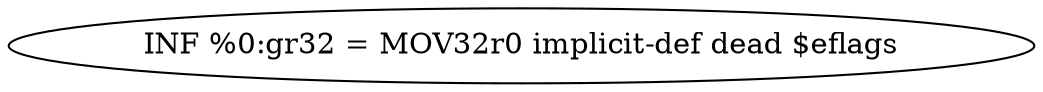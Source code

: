 graph G {
Function="main";
Registers=164;
0 [label="INF %0:gr32 = MOV32r0 implicit-def dead $eflags
"];
}